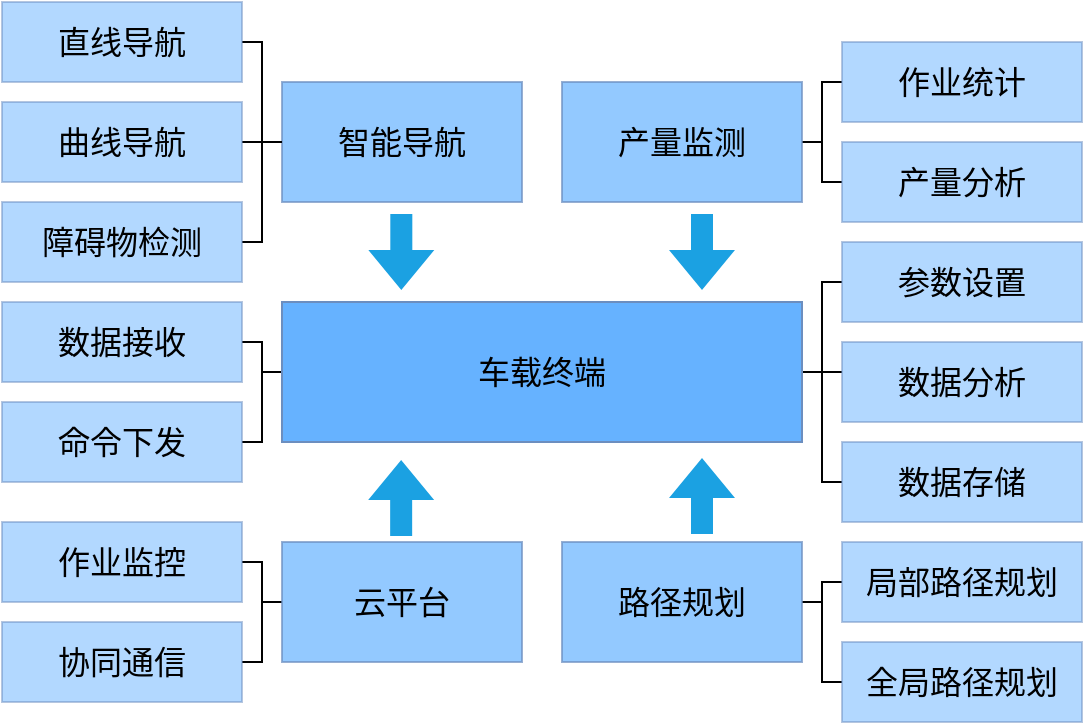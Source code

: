 <mxfile version="24.7.16">
  <diagram name="第 1 页" id="aXgeUTv2P11chPsPHOBh">
    <mxGraphModel dx="934" dy="604" grid="1" gridSize="10" guides="1" tooltips="1" connect="1" arrows="1" fold="1" page="1" pageScale="1" pageWidth="1654" pageHeight="1169" math="0" shadow="0">
      <root>
        <mxCell id="0" />
        <mxCell id="1" parent="0" />
        <mxCell id="pA4oNV4CobMJETCra35o-20" style="edgeStyle=orthogonalEdgeStyle;rounded=0;orthogonalLoop=1;jettySize=auto;html=1;entryX=1;entryY=0.5;entryDx=0;entryDy=0;endArrow=none;endFill=0;" edge="1" parent="1" source="a2fxuArongsgJwk4BGzW-1" target="pA4oNV4CobMJETCra35o-11">
          <mxGeometry relative="1" as="geometry">
            <Array as="points">
              <mxPoint x="340" y="265" />
              <mxPoint x="340" y="250" />
            </Array>
          </mxGeometry>
        </mxCell>
        <mxCell id="pA4oNV4CobMJETCra35o-22" style="edgeStyle=orthogonalEdgeStyle;shape=connector;rounded=0;orthogonalLoop=1;jettySize=auto;html=1;entryX=1;entryY=0.5;entryDx=0;entryDy=0;strokeColor=default;align=center;verticalAlign=middle;fontFamily=Helvetica;fontSize=11;fontColor=default;labelBackgroundColor=default;endArrow=none;endFill=0;" edge="1" parent="1" source="a2fxuArongsgJwk4BGzW-1" target="pA4oNV4CobMJETCra35o-12">
          <mxGeometry relative="1" as="geometry">
            <Array as="points">
              <mxPoint x="340" y="265" />
              <mxPoint x="340" y="300" />
            </Array>
          </mxGeometry>
        </mxCell>
        <mxCell id="pA4oNV4CobMJETCra35o-28" style="edgeStyle=orthogonalEdgeStyle;shape=connector;rounded=0;orthogonalLoop=1;jettySize=auto;html=1;entryX=0;entryY=0.5;entryDx=0;entryDy=0;strokeColor=default;align=center;verticalAlign=middle;fontFamily=Helvetica;fontSize=11;fontColor=default;labelBackgroundColor=default;endArrow=none;endFill=0;" edge="1" parent="1" source="a2fxuArongsgJwk4BGzW-1" target="pA4oNV4CobMJETCra35o-3">
          <mxGeometry relative="1" as="geometry">
            <Array as="points">
              <mxPoint x="620" y="265" />
              <mxPoint x="620" y="220" />
            </Array>
          </mxGeometry>
        </mxCell>
        <mxCell id="pA4oNV4CobMJETCra35o-29" style="edgeStyle=orthogonalEdgeStyle;shape=connector;rounded=0;orthogonalLoop=1;jettySize=auto;html=1;entryX=0.003;entryY=0.364;entryDx=0;entryDy=0;strokeColor=default;align=center;verticalAlign=middle;fontFamily=Helvetica;fontSize=11;fontColor=default;labelBackgroundColor=default;endArrow=none;endFill=0;entryPerimeter=0;" edge="1" parent="1" source="a2fxuArongsgJwk4BGzW-1" target="pA4oNV4CobMJETCra35o-4">
          <mxGeometry relative="1" as="geometry" />
        </mxCell>
        <mxCell id="pA4oNV4CobMJETCra35o-30" style="edgeStyle=orthogonalEdgeStyle;shape=connector;rounded=0;orthogonalLoop=1;jettySize=auto;html=1;entryX=0;entryY=0.5;entryDx=0;entryDy=0;strokeColor=default;align=center;verticalAlign=middle;fontFamily=Helvetica;fontSize=11;fontColor=default;labelBackgroundColor=default;endArrow=none;endFill=0;" edge="1" parent="1" source="a2fxuArongsgJwk4BGzW-1" target="pA4oNV4CobMJETCra35o-5">
          <mxGeometry relative="1" as="geometry">
            <Array as="points">
              <mxPoint x="620" y="265" />
              <mxPoint x="620" y="320" />
            </Array>
          </mxGeometry>
        </mxCell>
        <mxCell id="a2fxuArongsgJwk4BGzW-1" value="车载终端" style="rounded=0;whiteSpace=wrap;html=1;fontSize=16;fillColor=#66B2FF;strokeColor=#6c8ebf;" parent="1" vertex="1">
          <mxGeometry x="350" y="230" width="260" height="70" as="geometry" />
        </mxCell>
        <mxCell id="pA4oNV4CobMJETCra35o-26" style="edgeStyle=orthogonalEdgeStyle;shape=connector;rounded=0;orthogonalLoop=1;jettySize=auto;html=1;entryX=0;entryY=0.5;entryDx=0;entryDy=0;strokeColor=default;align=center;verticalAlign=middle;fontFamily=Helvetica;fontSize=11;fontColor=default;labelBackgroundColor=default;endArrow=none;endFill=0;" edge="1" parent="1" source="a2fxuArongsgJwk4BGzW-2" target="pA4oNV4CobMJETCra35o-1">
          <mxGeometry relative="1" as="geometry">
            <Array as="points">
              <mxPoint x="620" y="150" />
              <mxPoint x="620" y="120" />
            </Array>
          </mxGeometry>
        </mxCell>
        <mxCell id="pA4oNV4CobMJETCra35o-27" style="edgeStyle=orthogonalEdgeStyle;shape=connector;rounded=0;orthogonalLoop=1;jettySize=auto;html=1;entryX=0;entryY=0.5;entryDx=0;entryDy=0;strokeColor=default;align=center;verticalAlign=middle;fontFamily=Helvetica;fontSize=11;fontColor=default;labelBackgroundColor=default;endArrow=none;endFill=0;" edge="1" parent="1" source="a2fxuArongsgJwk4BGzW-2" target="pA4oNV4CobMJETCra35o-2">
          <mxGeometry relative="1" as="geometry">
            <Array as="points">
              <mxPoint x="620" y="150" />
              <mxPoint x="620" y="170" />
            </Array>
          </mxGeometry>
        </mxCell>
        <mxCell id="a2fxuArongsgJwk4BGzW-2" value="产量监测" style="rounded=0;whiteSpace=wrap;html=1;fontSize=16;fillColor=#66B2FF;strokeColor=#6C8EBF;opacity=70;" parent="1" vertex="1">
          <mxGeometry x="490" y="120" width="120" height="60" as="geometry" />
        </mxCell>
        <mxCell id="pA4oNV4CobMJETCra35o-31" style="edgeStyle=orthogonalEdgeStyle;shape=connector;rounded=0;orthogonalLoop=1;jettySize=auto;html=1;entryX=0;entryY=0.5;entryDx=0;entryDy=0;strokeColor=default;align=center;verticalAlign=middle;fontFamily=Helvetica;fontSize=11;fontColor=default;labelBackgroundColor=default;endArrow=none;endFill=0;" edge="1" parent="1" source="a2fxuArongsgJwk4BGzW-3" target="pA4oNV4CobMJETCra35o-6">
          <mxGeometry relative="1" as="geometry">
            <Array as="points">
              <mxPoint x="620" y="380" />
              <mxPoint x="620" y="370" />
            </Array>
          </mxGeometry>
        </mxCell>
        <mxCell id="pA4oNV4CobMJETCra35o-32" style="edgeStyle=orthogonalEdgeStyle;shape=connector;rounded=0;orthogonalLoop=1;jettySize=auto;html=1;entryX=0;entryY=0.5;entryDx=0;entryDy=0;strokeColor=default;align=center;verticalAlign=middle;fontFamily=Helvetica;fontSize=11;fontColor=default;labelBackgroundColor=default;endArrow=none;endFill=0;" edge="1" parent="1" source="a2fxuArongsgJwk4BGzW-3" target="pA4oNV4CobMJETCra35o-7">
          <mxGeometry relative="1" as="geometry">
            <Array as="points">
              <mxPoint x="620" y="380" />
              <mxPoint x="620" y="420" />
            </Array>
          </mxGeometry>
        </mxCell>
        <mxCell id="a2fxuArongsgJwk4BGzW-3" value="路径规划" style="rounded=0;whiteSpace=wrap;html=1;fontSize=16;fillColor=#66B2FF;strokeColor=#6c8ebf;opacity=70;" parent="1" vertex="1">
          <mxGeometry x="490" y="350" width="120" height="60" as="geometry" />
        </mxCell>
        <mxCell id="pA4oNV4CobMJETCra35o-23" style="edgeStyle=orthogonalEdgeStyle;shape=connector;rounded=0;orthogonalLoop=1;jettySize=auto;html=1;entryX=1;entryY=0.5;entryDx=0;entryDy=0;strokeColor=default;align=center;verticalAlign=middle;fontFamily=Helvetica;fontSize=11;fontColor=default;labelBackgroundColor=default;endArrow=none;endFill=0;" edge="1" parent="1" source="a2fxuArongsgJwk4BGzW-4" target="pA4oNV4CobMJETCra35o-13">
          <mxGeometry relative="1" as="geometry">
            <Array as="points">
              <mxPoint x="340" y="380" />
              <mxPoint x="340" y="360" />
            </Array>
          </mxGeometry>
        </mxCell>
        <mxCell id="pA4oNV4CobMJETCra35o-24" style="edgeStyle=orthogonalEdgeStyle;shape=connector;rounded=0;orthogonalLoop=1;jettySize=auto;html=1;entryX=1;entryY=0.5;entryDx=0;entryDy=0;strokeColor=default;align=center;verticalAlign=middle;fontFamily=Helvetica;fontSize=11;fontColor=default;labelBackgroundColor=default;endArrow=none;endFill=0;" edge="1" parent="1" source="a2fxuArongsgJwk4BGzW-4" target="pA4oNV4CobMJETCra35o-14">
          <mxGeometry relative="1" as="geometry">
            <Array as="points">
              <mxPoint x="340" y="380" />
              <mxPoint x="340" y="410" />
            </Array>
          </mxGeometry>
        </mxCell>
        <mxCell id="a2fxuArongsgJwk4BGzW-4" value="云平台" style="rounded=0;whiteSpace=wrap;html=1;fontSize=16;fillColor=#66B2FF;strokeColor=#6c8ebf;opacity=70;" parent="1" vertex="1">
          <mxGeometry x="350" y="350" width="120" height="60" as="geometry" />
        </mxCell>
        <mxCell id="pA4oNV4CobMJETCra35o-16" style="edgeStyle=orthogonalEdgeStyle;rounded=0;orthogonalLoop=1;jettySize=auto;html=1;endArrow=none;endFill=0;" edge="1" parent="1" source="a2fxuArongsgJwk4BGzW-5" target="pA4oNV4CobMJETCra35o-8">
          <mxGeometry relative="1" as="geometry">
            <Array as="points">
              <mxPoint x="340" y="150" />
              <mxPoint x="340" y="100" />
            </Array>
          </mxGeometry>
        </mxCell>
        <mxCell id="pA4oNV4CobMJETCra35o-25" style="edgeStyle=orthogonalEdgeStyle;shape=connector;rounded=0;orthogonalLoop=1;jettySize=auto;html=1;entryX=1;entryY=0.5;entryDx=0;entryDy=0;strokeColor=default;align=center;verticalAlign=middle;fontFamily=Helvetica;fontSize=11;fontColor=default;labelBackgroundColor=default;endArrow=none;endFill=0;" edge="1" parent="1" source="a2fxuArongsgJwk4BGzW-5" target="pA4oNV4CobMJETCra35o-10">
          <mxGeometry relative="1" as="geometry">
            <Array as="points">
              <mxPoint x="340" y="150" />
              <mxPoint x="340" y="200" />
            </Array>
          </mxGeometry>
        </mxCell>
        <mxCell id="a2fxuArongsgJwk4BGzW-5" value="智能导航" style="rounded=0;whiteSpace=wrap;html=1;fontSize=16;fillColor=#66B2FF;strokeColor=#6c8ebf;opacity=70;" parent="1" vertex="1">
          <mxGeometry x="350" y="120" width="120" height="60" as="geometry" />
        </mxCell>
        <mxCell id="a2fxuArongsgJwk4BGzW-14" value="" style="shape=flexArrow;endArrow=none;html=1;rounded=0;strokeColor=none;strokeWidth=2;align=center;verticalAlign=middle;fontFamily=Helvetica;fontSize=11;fontColor=default;labelBackgroundColor=default;edgeStyle=orthogonalEdgeStyle;endSize=6;fillColor=#1ba1e2;startArrow=block;endFill=0;" parent="1" edge="1">
          <mxGeometry width="50" height="50" relative="1" as="geometry">
            <mxPoint x="409.66" y="225" as="sourcePoint" />
            <mxPoint x="409.66" y="185" as="targetPoint" />
          </mxGeometry>
        </mxCell>
        <mxCell id="a2fxuArongsgJwk4BGzW-15" value="" style="shape=flexArrow;endArrow=none;html=1;rounded=0;strokeColor=none;strokeWidth=2;align=center;verticalAlign=middle;fontFamily=Helvetica;fontSize=11;fontColor=default;labelBackgroundColor=default;edgeStyle=orthogonalEdgeStyle;endSize=6;fillColor=#1ba1e2;startArrow=block;endFill=0;" parent="1" edge="1">
          <mxGeometry width="50" height="50" relative="1" as="geometry">
            <mxPoint x="560" y="225" as="sourcePoint" />
            <mxPoint x="560" y="185" as="targetPoint" />
          </mxGeometry>
        </mxCell>
        <mxCell id="a2fxuArongsgJwk4BGzW-16" value="" style="shape=flexArrow;endArrow=none;html=1;rounded=0;strokeColor=none;strokeWidth=2;align=center;verticalAlign=middle;fontFamily=Helvetica;fontSize=11;fontColor=default;labelBackgroundColor=default;edgeStyle=orthogonalEdgeStyle;endSize=6;fillColor=#1ba1e2;startArrow=block;endFill=0;" parent="1" edge="1">
          <mxGeometry width="50" height="50" relative="1" as="geometry">
            <mxPoint x="409.58" y="308" as="sourcePoint" />
            <mxPoint x="409.58" y="348" as="targetPoint" />
          </mxGeometry>
        </mxCell>
        <mxCell id="a2fxuArongsgJwk4BGzW-17" value="" style="shape=flexArrow;endArrow=none;html=1;rounded=0;strokeColor=none;strokeWidth=2;align=center;verticalAlign=middle;fontFamily=Helvetica;fontSize=11;fontColor=default;labelBackgroundColor=default;edgeStyle=orthogonalEdgeStyle;endSize=6;fillColor=#1ba1e2;endFill=0;startArrow=block;" parent="1" edge="1">
          <mxGeometry width="50" height="50" relative="1" as="geometry">
            <mxPoint x="560" y="307" as="sourcePoint" />
            <mxPoint x="560" y="347" as="targetPoint" />
          </mxGeometry>
        </mxCell>
        <mxCell id="pA4oNV4CobMJETCra35o-1" value="作业统计" style="rounded=0;whiteSpace=wrap;html=1;fontSize=16;fillColor=#66B2FF;opacity=50;strokeColor=#6C8EBF;" vertex="1" parent="1">
          <mxGeometry x="630" y="100" width="120" height="40" as="geometry" />
        </mxCell>
        <mxCell id="pA4oNV4CobMJETCra35o-2" value="产量分析" style="rounded=0;whiteSpace=wrap;html=1;fontSize=16;fillColor=#66B2FF;opacity=50;strokeColor=#6C8EBF;" vertex="1" parent="1">
          <mxGeometry x="630" y="150" width="120" height="40" as="geometry" />
        </mxCell>
        <mxCell id="pA4oNV4CobMJETCra35o-3" value="参数设置" style="rounded=0;whiteSpace=wrap;html=1;fontSize=16;fillColor=#66B2FF;opacity=50;strokeColor=#6C8EBF;" vertex="1" parent="1">
          <mxGeometry x="630" y="200" width="120" height="40" as="geometry" />
        </mxCell>
        <mxCell id="pA4oNV4CobMJETCra35o-4" value="数据分析" style="rounded=0;whiteSpace=wrap;html=1;fontSize=16;fillColor=#66B2FF;opacity=50;strokeColor=#6C8EBF;" vertex="1" parent="1">
          <mxGeometry x="630" y="250" width="120" height="40" as="geometry" />
        </mxCell>
        <mxCell id="pA4oNV4CobMJETCra35o-5" value="数据存储" style="rounded=0;whiteSpace=wrap;html=1;fontSize=16;fillColor=#66B2FF;opacity=50;strokeColor=#6C8EBF;" vertex="1" parent="1">
          <mxGeometry x="630" y="300" width="120" height="40" as="geometry" />
        </mxCell>
        <mxCell id="pA4oNV4CobMJETCra35o-6" value="局部路径规划" style="rounded=0;whiteSpace=wrap;html=1;fontSize=16;fillColor=#66B2FF;opacity=50;strokeColor=#6C8EBF;" vertex="1" parent="1">
          <mxGeometry x="630" y="350" width="120" height="40" as="geometry" />
        </mxCell>
        <mxCell id="pA4oNV4CobMJETCra35o-7" value="全局路径规划" style="rounded=0;whiteSpace=wrap;html=1;fontSize=16;fillColor=#66B2FF;opacity=50;strokeColor=#6C8EBF;" vertex="1" parent="1">
          <mxGeometry x="630" y="400" width="120" height="40" as="geometry" />
        </mxCell>
        <mxCell id="pA4oNV4CobMJETCra35o-8" value="直线导航" style="rounded=0;whiteSpace=wrap;html=1;fontSize=16;fillColor=#66B2FF;opacity=50;strokeColor=#6C8EBF;" vertex="1" parent="1">
          <mxGeometry x="210" y="80" width="120" height="40" as="geometry" />
        </mxCell>
        <mxCell id="pA4oNV4CobMJETCra35o-17" style="edgeStyle=orthogonalEdgeStyle;rounded=0;orthogonalLoop=1;jettySize=auto;html=1;endArrow=none;endFill=0;" edge="1" parent="1" source="pA4oNV4CobMJETCra35o-9" target="a2fxuArongsgJwk4BGzW-5">
          <mxGeometry relative="1" as="geometry" />
        </mxCell>
        <mxCell id="pA4oNV4CobMJETCra35o-9" value="曲线导航" style="rounded=0;whiteSpace=wrap;html=1;fontSize=16;fillColor=#66B2FF;opacity=50;strokeColor=#6C8EBF;" vertex="1" parent="1">
          <mxGeometry x="210" y="130" width="120" height="40" as="geometry" />
        </mxCell>
        <mxCell id="pA4oNV4CobMJETCra35o-10" value="障碍物检测" style="rounded=0;whiteSpace=wrap;html=1;fontSize=16;fillColor=#66B2FF;opacity=50;strokeColor=#6C8EBF;" vertex="1" parent="1">
          <mxGeometry x="210" y="180" width="120" height="40" as="geometry" />
        </mxCell>
        <mxCell id="pA4oNV4CobMJETCra35o-11" value="数据接收" style="rounded=0;whiteSpace=wrap;html=1;fontSize=16;fillColor=#66B2FF;opacity=50;strokeColor=#6C8EBF;" vertex="1" parent="1">
          <mxGeometry x="210" y="230" width="120" height="40" as="geometry" />
        </mxCell>
        <mxCell id="pA4oNV4CobMJETCra35o-12" value="命令下发" style="rounded=0;whiteSpace=wrap;html=1;fontSize=16;fillColor=#66B2FF;opacity=50;strokeColor=#6C8EBF;" vertex="1" parent="1">
          <mxGeometry x="210" y="280" width="120" height="40" as="geometry" />
        </mxCell>
        <mxCell id="pA4oNV4CobMJETCra35o-13" value="作业监控" style="rounded=0;whiteSpace=wrap;html=1;fontSize=16;fillColor=#66B2FF;opacity=50;strokeColor=#6C8EBF;" vertex="1" parent="1">
          <mxGeometry x="210" y="340" width="120" height="40" as="geometry" />
        </mxCell>
        <mxCell id="pA4oNV4CobMJETCra35o-14" value="协同通信" style="rounded=0;whiteSpace=wrap;html=1;fontSize=16;fillColor=#66B2FF;opacity=50;strokeColor=#6C8EBF;" vertex="1" parent="1">
          <mxGeometry x="210" y="390" width="120" height="40" as="geometry" />
        </mxCell>
      </root>
    </mxGraphModel>
  </diagram>
</mxfile>
